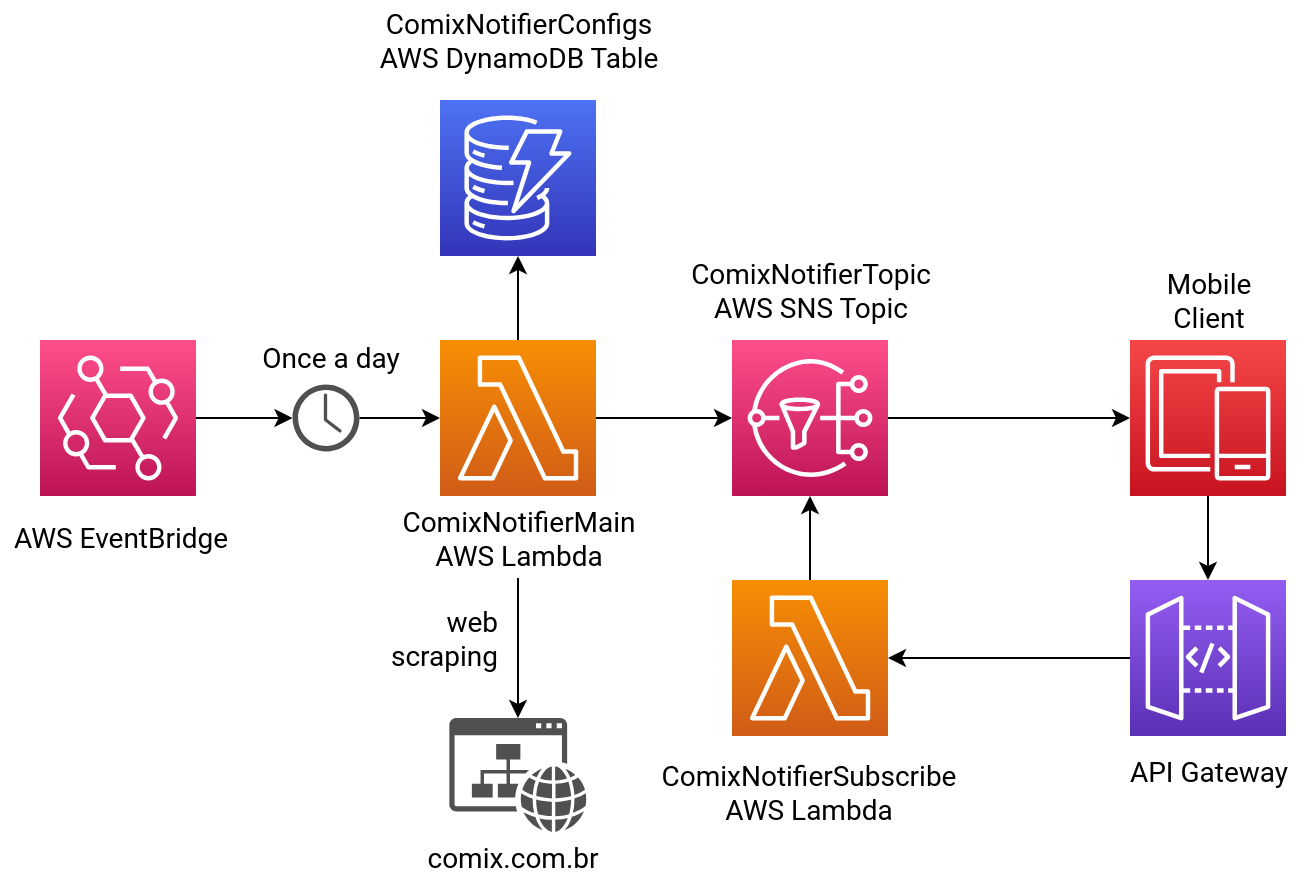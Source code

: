 <mxfile version="17.4.6" type="device"><diagram id="tJLAxilVb8wTVCu9fk0f" name="Page-1"><mxGraphModel dx="1646" dy="872" grid="1" gridSize="10" guides="1" tooltips="1" connect="1" arrows="1" fold="1" page="1" pageScale="1" pageWidth="827" pageHeight="1169" math="0" shadow="0"><root><mxCell id="0"/><mxCell id="1" parent="0"/><mxCell id="evDHv-2Yfe4bEMjDQtvP-9" style="edgeStyle=orthogonalEdgeStyle;rounded=0;orthogonalLoop=1;jettySize=auto;html=1;" edge="1" parent="1" source="gO18BFOakAlhwoH9tibl-2" target="gO18BFOakAlhwoH9tibl-14"><mxGeometry relative="1" as="geometry"/></mxCell><mxCell id="gO18BFOakAlhwoH9tibl-2" value="&lt;div style=&quot;font-size: 14px&quot;&gt;ComixNotifierMain&lt;/div&gt;&lt;div style=&quot;font-size: 14px&quot;&gt;AWS Lambda&lt;/div&gt;" style="text;html=1;align=center;verticalAlign=middle;resizable=0;points=[];autosize=1;strokeColor=none;fillColor=none;fontStyle=0;fontSize=14;fontFamily=Roboto;fontSource=https%3A%2F%2Ffonts.googleapis.com%2Fcss%3Ffamily%3DRoboto;" parent="1" vertex="1"><mxGeometry x="274" y="280" width="130" height="40" as="geometry"/></mxCell><mxCell id="gO18BFOakAlhwoH9tibl-32" value="" style="edgeStyle=orthogonalEdgeStyle;rounded=0;orthogonalLoop=1;jettySize=auto;html=1;fontFamily=Roboto;fontSource=https%3A%2F%2Ffonts.googleapis.com%2Fcss%3Ffamily%3DRoboto;fontSize=14;" parent="1" source="gO18BFOakAlhwoH9tibl-3" target="gO18BFOakAlhwoH9tibl-11" edge="1"><mxGeometry relative="1" as="geometry"/></mxCell><mxCell id="evDHv-2Yfe4bEMjDQtvP-11" value="" style="edgeStyle=orthogonalEdgeStyle;rounded=0;orthogonalLoop=1;jettySize=auto;html=1;" edge="1" parent="1" source="gO18BFOakAlhwoH9tibl-3" target="gO18BFOakAlhwoH9tibl-17"><mxGeometry relative="1" as="geometry"/></mxCell><mxCell id="gO18BFOakAlhwoH9tibl-3" value="" style="sketch=0;points=[[0,0,0],[0.25,0,0],[0.5,0,0],[0.75,0,0],[1,0,0],[0,1,0],[0.25,1,0],[0.5,1,0],[0.75,1,0],[1,1,0],[0,0.25,0],[0,0.5,0],[0,0.75,0],[1,0.25,0],[1,0.5,0],[1,0.75,0]];outlineConnect=0;fontColor=#232F3E;gradientColor=#F78E04;gradientDirection=north;fillColor=#D05C17;strokeColor=#ffffff;dashed=0;verticalLabelPosition=bottom;verticalAlign=top;align=center;html=1;fontSize=14;fontStyle=0;aspect=fixed;shape=mxgraph.aws4.resourceIcon;resIcon=mxgraph.aws4.lambda;" parent="1" vertex="1"><mxGeometry x="300" y="201" width="78" height="78" as="geometry"/></mxCell><mxCell id="gO18BFOakAlhwoH9tibl-7" value="" style="edgeStyle=orthogonalEdgeStyle;rounded=0;orthogonalLoop=1;jettySize=auto;html=1;fontSize=14;fontStyle=0" parent="1" source="gO18BFOakAlhwoH9tibl-5" target="gO18BFOakAlhwoH9tibl-6" edge="1"><mxGeometry relative="1" as="geometry"/></mxCell><mxCell id="gO18BFOakAlhwoH9tibl-5" value="" style="sketch=0;points=[[0,0,0],[0.25,0,0],[0.5,0,0],[0.75,0,0],[1,0,0],[0,1,0],[0.25,1,0],[0.5,1,0],[0.75,1,0],[1,1,0],[0,0.25,0],[0,0.5,0],[0,0.75,0],[1,0.25,0],[1,0.5,0],[1,0.75,0]];outlineConnect=0;fontColor=#232F3E;gradientColor=#FF4F8B;gradientDirection=north;fillColor=#BC1356;strokeColor=#ffffff;dashed=0;verticalLabelPosition=bottom;verticalAlign=top;align=center;html=1;fontSize=14;fontStyle=0;aspect=fixed;shape=mxgraph.aws4.resourceIcon;resIcon=mxgraph.aws4.eventbridge;" parent="1" vertex="1"><mxGeometry x="100" y="201" width="78" height="78" as="geometry"/></mxCell><mxCell id="gO18BFOakAlhwoH9tibl-8" value="" style="edgeStyle=orthogonalEdgeStyle;rounded=0;orthogonalLoop=1;jettySize=auto;html=1;fontSize=14;fontStyle=0" parent="1" source="gO18BFOakAlhwoH9tibl-6" target="gO18BFOakAlhwoH9tibl-3" edge="1"><mxGeometry relative="1" as="geometry"/></mxCell><mxCell id="gO18BFOakAlhwoH9tibl-6" value="" style="sketch=0;pointerEvents=1;shadow=0;dashed=0;html=1;strokeColor=none;fillColor=#505050;labelPosition=center;verticalLabelPosition=bottom;verticalAlign=top;outlineConnect=0;align=center;shape=mxgraph.office.concepts.clock;fontSize=14;fontStyle=0" parent="1" vertex="1"><mxGeometry x="226.25" y="223.25" width="33.5" height="33.5" as="geometry"/></mxCell><mxCell id="gO18BFOakAlhwoH9tibl-9" value="Once a day" style="text;html=1;align=center;verticalAlign=middle;resizable=0;points=[];autosize=1;strokeColor=none;fillColor=none;fontSize=14;fontStyle=0;fontFamily=Roboto;fontSource=https%3A%2F%2Ffonts.googleapis.com%2Fcss%3Ffamily%3DRoboto;" parent="1" vertex="1"><mxGeometry x="205" y="200" width="80" height="20" as="geometry"/></mxCell><mxCell id="gO18BFOakAlhwoH9tibl-10" value="AWS EventBridge" style="text;html=1;align=center;verticalAlign=middle;resizable=0;points=[];autosize=1;strokeColor=none;fillColor=none;fontSize=14;fontFamily=Roboto;fontStyle=0" parent="1" vertex="1"><mxGeometry x="80" y="290" width="120" height="20" as="geometry"/></mxCell><mxCell id="gO18BFOakAlhwoH9tibl-11" value="" style="sketch=0;points=[[0,0,0],[0.25,0,0],[0.5,0,0],[0.75,0,0],[1,0,0],[0,1,0],[0.25,1,0],[0.5,1,0],[0.75,1,0],[1,1,0],[0,0.25,0],[0,0.5,0],[0,0.75,0],[1,0.25,0],[1,0.5,0],[1,0.75,0]];outlineConnect=0;fontColor=#232F3E;gradientColor=#4D72F3;gradientDirection=north;fillColor=#3334B9;strokeColor=#ffffff;dashed=0;verticalLabelPosition=bottom;verticalAlign=top;align=center;html=1;fontSize=14;fontStyle=0;aspect=fixed;shape=mxgraph.aws4.resourceIcon;resIcon=mxgraph.aws4.dynamodb;fontFamily=Roboto;fontSource=https%3A%2F%2Ffonts.googleapis.com%2Fcss%3Ffamily%3DRoboto;" parent="1" vertex="1"><mxGeometry x="300" y="81" width="78" height="78" as="geometry"/></mxCell><mxCell id="gO18BFOakAlhwoH9tibl-13" value="&lt;div style=&quot;font-size: 14px&quot;&gt;ComixNotifierConfigs&lt;/div&gt;&lt;div style=&quot;font-size: 14px&quot;&gt;AWS DynamoDB Table&lt;/div&gt;" style="text;html=1;align=center;verticalAlign=middle;resizable=0;points=[];autosize=1;strokeColor=none;fillColor=none;fontSize=14;fontFamily=Roboto;fontStyle=0" parent="1" vertex="1"><mxGeometry x="264" y="31" width="150" height="40" as="geometry"/></mxCell><mxCell id="gO18BFOakAlhwoH9tibl-14" value="" style="sketch=0;pointerEvents=1;shadow=0;dashed=0;html=1;strokeColor=none;fillColor=#505050;labelPosition=center;verticalLabelPosition=bottom;verticalAlign=top;outlineConnect=0;align=center;shape=mxgraph.office.sites.website;fontFamily=Roboto;fontSource=https%3A%2F%2Ffonts.googleapis.com%2Fcss%3Ffamily%3DRoboto;fontSize=14;fontStyle=0" parent="1" vertex="1"><mxGeometry x="304.68" y="390" width="68.63" height="57" as="geometry"/></mxCell><mxCell id="gO18BFOakAlhwoH9tibl-16" value="&lt;div style=&quot;font-size: 14px;&quot;&gt;comix.com.br&lt;/div&gt;" style="text;html=1;align=center;verticalAlign=middle;resizable=0;points=[];autosize=1;strokeColor=none;fillColor=none;fontSize=14;fontFamily=Roboto;fontStyle=0" parent="1" vertex="1"><mxGeometry x="286" y="450" width="100" height="20" as="geometry"/></mxCell><mxCell id="evDHv-2Yfe4bEMjDQtvP-3" value="" style="edgeStyle=orthogonalEdgeStyle;rounded=0;orthogonalLoop=1;jettySize=auto;html=1;" edge="1" parent="1" source="gO18BFOakAlhwoH9tibl-17" target="evDHv-2Yfe4bEMjDQtvP-1"><mxGeometry relative="1" as="geometry"/></mxCell><mxCell id="gO18BFOakAlhwoH9tibl-17" value="" style="sketch=0;points=[[0,0,0],[0.25,0,0],[0.5,0,0],[0.75,0,0],[1,0,0],[0,1,0],[0.25,1,0],[0.5,1,0],[0.75,1,0],[1,1,0],[0,0.25,0],[0,0.5,0],[0,0.75,0],[1,0.25,0],[1,0.5,0],[1,0.75,0]];outlineConnect=0;fontColor=#232F3E;gradientColor=#FF4F8B;gradientDirection=north;fillColor=#BC1356;strokeColor=#ffffff;dashed=0;verticalLabelPosition=bottom;verticalAlign=top;align=center;html=1;fontSize=12;fontStyle=0;aspect=fixed;shape=mxgraph.aws4.resourceIcon;resIcon=mxgraph.aws4.sns;fontFamily=Roboto;fontSource=https%3A%2F%2Ffonts.googleapis.com%2Fcss%3Ffamily%3DRoboto;" parent="1" vertex="1"><mxGeometry x="446" y="201" width="78" height="78" as="geometry"/></mxCell><mxCell id="gO18BFOakAlhwoH9tibl-21" value="&lt;div&gt;ComixNotifierTopic&lt;/div&gt;&lt;div&gt;AWS SNS Topic&lt;br&gt;&lt;/div&gt;" style="text;html=1;align=center;verticalAlign=middle;resizable=0;points=[];autosize=1;strokeColor=none;fillColor=none;fontSize=14;fontFamily=Roboto;" parent="1" vertex="1"><mxGeometry x="415" y="156" width="140" height="40" as="geometry"/></mxCell><mxCell id="gO18BFOakAlhwoH9tibl-30" value="" style="edgeStyle=orthogonalEdgeStyle;rounded=0;orthogonalLoop=1;jettySize=auto;html=1;fontFamily=Roboto;fontSource=https%3A%2F%2Ffonts.googleapis.com%2Fcss%3Ffamily%3DRoboto;fontSize=14;" parent="1" source="gO18BFOakAlhwoH9tibl-25" target="gO18BFOakAlhwoH9tibl-28" edge="1"><mxGeometry relative="1" as="geometry"/></mxCell><mxCell id="gO18BFOakAlhwoH9tibl-25" value="" style="sketch=0;points=[[0,0,0],[0.25,0,0],[0.5,0,0],[0.75,0,0],[1,0,0],[0,1,0],[0.25,1,0],[0.5,1,0],[0.75,1,0],[1,1,0],[0,0.25,0],[0,0.5,0],[0,0.75,0],[1,0.25,0],[1,0.5,0],[1,0.75,0]];outlineConnect=0;fontColor=#232F3E;gradientColor=#945DF2;gradientDirection=north;fillColor=#5A30B5;strokeColor=#ffffff;dashed=0;verticalLabelPosition=bottom;verticalAlign=top;align=center;html=1;fontSize=12;fontStyle=0;aspect=fixed;shape=mxgraph.aws4.resourceIcon;resIcon=mxgraph.aws4.api_gateway;fontFamily=Roboto;fontSource=https%3A%2F%2Ffonts.googleapis.com%2Fcss%3Ffamily%3DRoboto;" parent="1" vertex="1"><mxGeometry x="645" y="321" width="78" height="78" as="geometry"/></mxCell><mxCell id="gO18BFOakAlhwoH9tibl-26" value="&lt;div&gt;API Gateway&lt;/div&gt;" style="text;html=1;align=center;verticalAlign=middle;resizable=0;points=[];autosize=1;strokeColor=none;fillColor=none;fontSize=14;fontFamily=Roboto;" parent="1" vertex="1"><mxGeometry x="639" y="407" width="90" height="20" as="geometry"/></mxCell><mxCell id="gO18BFOakAlhwoH9tibl-34" value="" style="edgeStyle=orthogonalEdgeStyle;rounded=0;orthogonalLoop=1;jettySize=auto;html=1;fontFamily=Roboto;fontSource=https%3A%2F%2Ffonts.googleapis.com%2Fcss%3Ffamily%3DRoboto;fontSize=14;" parent="1" source="gO18BFOakAlhwoH9tibl-28" target="gO18BFOakAlhwoH9tibl-17" edge="1"><mxGeometry relative="1" as="geometry"/></mxCell><mxCell id="gO18BFOakAlhwoH9tibl-28" value="" style="sketch=0;points=[[0,0,0],[0.25,0,0],[0.5,0,0],[0.75,0,0],[1,0,0],[0,1,0],[0.25,1,0],[0.5,1,0],[0.75,1,0],[1,1,0],[0,0.25,0],[0,0.5,0],[0,0.75,0],[1,0.25,0],[1,0.5,0],[1,0.75,0]];outlineConnect=0;fontColor=#232F3E;gradientColor=#F78E04;gradientDirection=north;fillColor=#D05C17;strokeColor=#ffffff;dashed=0;verticalLabelPosition=bottom;verticalAlign=top;align=center;html=1;fontSize=14;fontStyle=0;aspect=fixed;shape=mxgraph.aws4.resourceIcon;resIcon=mxgraph.aws4.lambda;" parent="1" vertex="1"><mxGeometry x="446" y="321" width="78" height="78" as="geometry"/></mxCell><mxCell id="gO18BFOakAlhwoH9tibl-29" value="&lt;div&gt;ComixNotifierSubscribe&lt;/div&gt;&lt;div&gt;AWS Lambda&lt;br&gt;&lt;/div&gt;" style="text;html=1;align=center;verticalAlign=middle;resizable=0;points=[];autosize=1;strokeColor=none;fillColor=none;fontSize=14;fontFamily=Roboto;" parent="1" vertex="1"><mxGeometry x="404" y="407" width="160" height="40" as="geometry"/></mxCell><mxCell id="gO18BFOakAlhwoH9tibl-37" value="&lt;div&gt;Mobile&lt;/div&gt;&lt;div&gt;Client&lt;/div&gt;" style="text;html=1;align=center;verticalAlign=middle;resizable=0;points=[];autosize=1;strokeColor=none;fillColor=none;fontSize=14;fontFamily=Roboto;" parent="1" vertex="1"><mxGeometry x="654" y="161" width="60" height="40" as="geometry"/></mxCell><mxCell id="gO18BFOakAlhwoH9tibl-39" value="&lt;div&gt;web&lt;/div&gt;&lt;div&gt;scraping&lt;br&gt;&lt;/div&gt;" style="text;html=1;align=right;verticalAlign=middle;resizable=0;points=[];autosize=1;strokeColor=none;fillColor=none;fontSize=14;fontFamily=Roboto;" parent="1" vertex="1"><mxGeometry x="259.75" y="330" width="70" height="40" as="geometry"/></mxCell><mxCell id="evDHv-2Yfe4bEMjDQtvP-5" value="" style="edgeStyle=orthogonalEdgeStyle;rounded=0;orthogonalLoop=1;jettySize=auto;html=1;" edge="1" parent="1" source="evDHv-2Yfe4bEMjDQtvP-1" target="gO18BFOakAlhwoH9tibl-25"><mxGeometry relative="1" as="geometry"/></mxCell><mxCell id="evDHv-2Yfe4bEMjDQtvP-1" value="" style="sketch=0;points=[[0,0,0],[0.25,0,0],[0.5,0,0],[0.75,0,0],[1,0,0],[0,1,0],[0.25,1,0],[0.5,1,0],[0.75,1,0],[1,1,0],[0,0.25,0],[0,0.5,0],[0,0.75,0],[1,0.25,0],[1,0.5,0],[1,0.75,0]];outlineConnect=0;fontColor=#232F3E;gradientColor=#F54749;gradientDirection=north;fillColor=#C7131F;strokeColor=#ffffff;dashed=0;verticalLabelPosition=bottom;verticalAlign=top;align=center;html=1;fontSize=12;fontStyle=0;aspect=fixed;shape=mxgraph.aws4.resourceIcon;resIcon=mxgraph.aws4.mobile;" vertex="1" parent="1"><mxGeometry x="645" y="201" width="78" height="78" as="geometry"/></mxCell></root></mxGraphModel></diagram></mxfile>